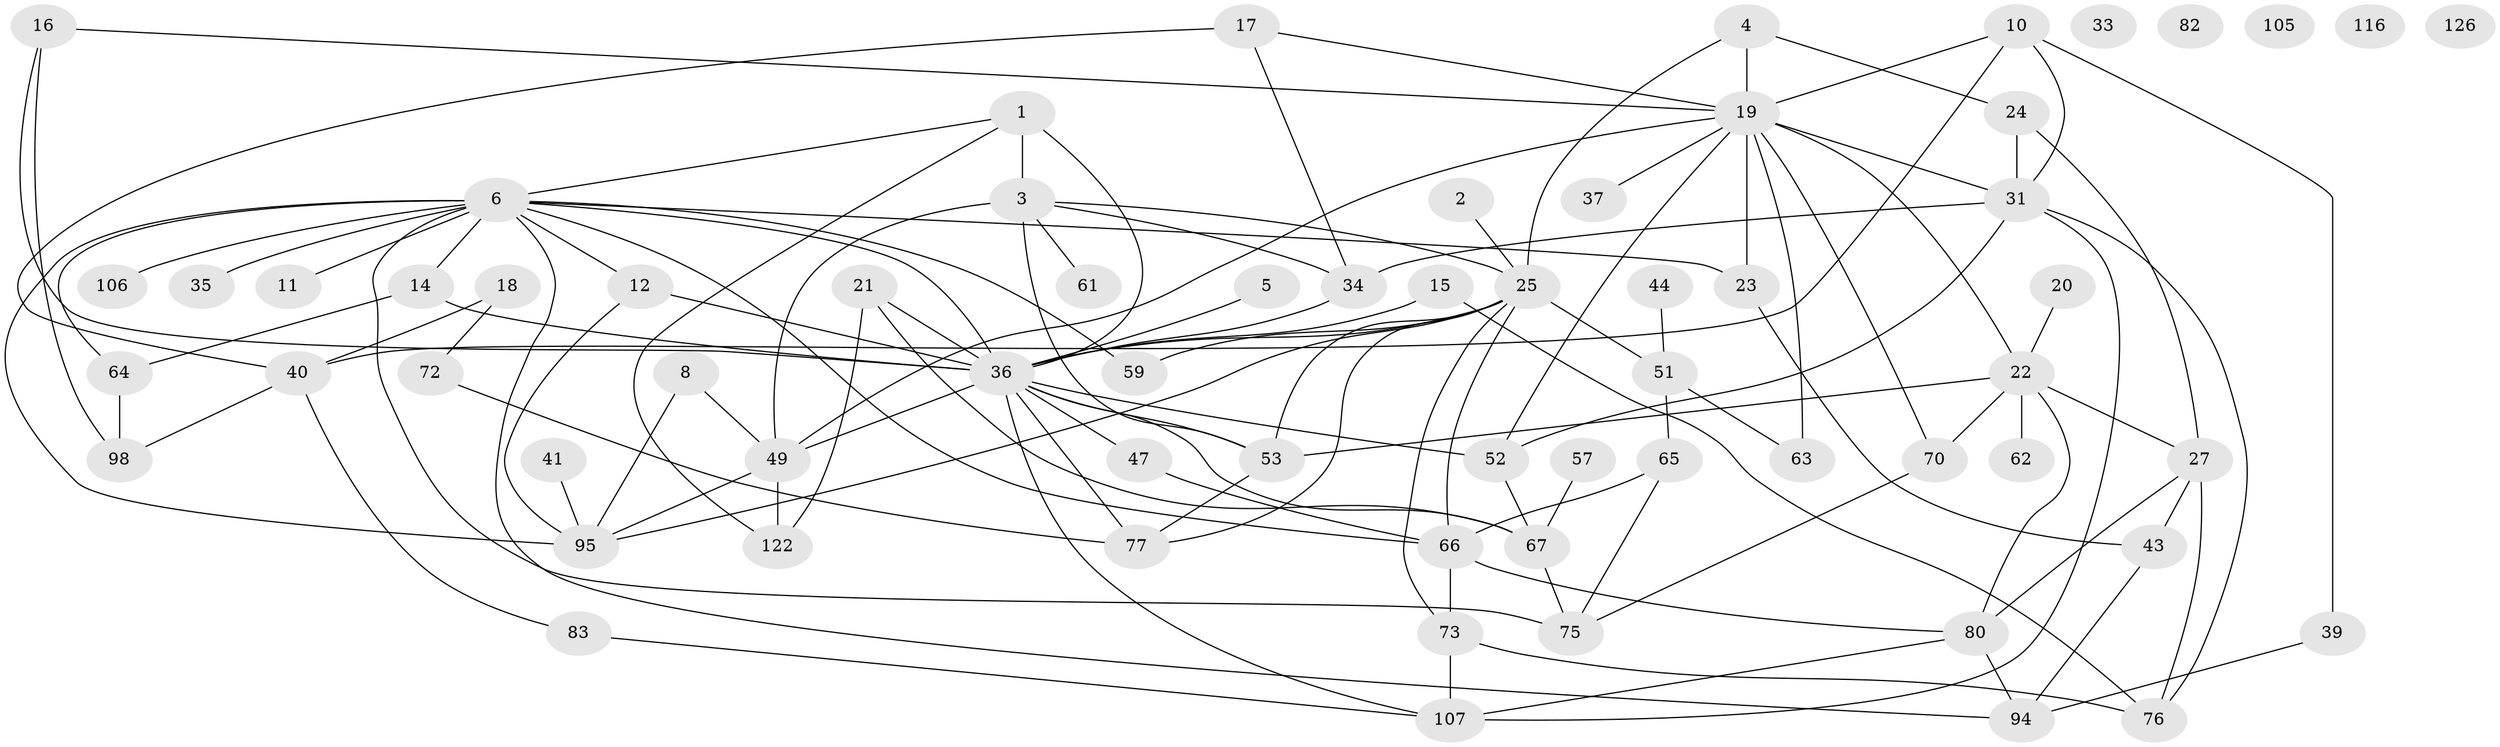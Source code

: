 // original degree distribution, {5: 0.11363636363636363, 1: 0.13636363636363635, 2: 0.24242424242424243, 6: 0.030303030303030304, 3: 0.26515151515151514, 4: 0.1590909090909091, 0: 0.03787878787878788, 9: 0.007575757575757576, 7: 0.007575757575757576}
// Generated by graph-tools (version 1.1) at 2025/12/03/09/25 04:12:57]
// undirected, 66 vertices, 117 edges
graph export_dot {
graph [start="1"]
  node [color=gray90,style=filled];
  1 [super="+115+7+28+32"];
  2;
  3 [super="+30+9+60"];
  4 [super="+114"];
  5;
  6 [super="+13+58"];
  8 [super="+48+68"];
  10;
  11;
  12 [super="+55+26"];
  14;
  15 [super="+54"];
  16;
  17;
  18;
  19 [super="+97+46"];
  20;
  21;
  22 [super="+91+119"];
  23;
  24 [super="+90"];
  25 [super="+78+93"];
  27 [super="+29"];
  31 [super="+42"];
  33;
  34 [super="+92"];
  35;
  36 [super="+118+96+45"];
  37;
  39;
  40 [super="+71"];
  41;
  43;
  44;
  47;
  49 [super="+87+110+69"];
  51;
  52 [super="+101"];
  53 [super="+88"];
  57;
  59;
  61;
  62;
  63;
  64;
  65 [super="+125"];
  66 [super="+81"];
  67;
  70 [super="+74"];
  72 [super="+113"];
  73 [super="+111+124"];
  75 [super="+85"];
  76;
  77;
  80 [super="+84"];
  82;
  83;
  94;
  95 [super="+100"];
  98;
  105;
  106;
  107 [super="+108"];
  116;
  122 [super="+129"];
  126;
  1 -- 3 [weight=2];
  1 -- 122;
  1 -- 36;
  1 -- 6;
  2 -- 25;
  3 -- 34;
  3 -- 61;
  3 -- 53 [weight=2];
  3 -- 49 [weight=2];
  3 -- 25;
  4 -- 19 [weight=2];
  4 -- 24;
  4 -- 25;
  5 -- 36;
  6 -- 11;
  6 -- 23;
  6 -- 64;
  6 -- 75;
  6 -- 66;
  6 -- 35;
  6 -- 106;
  6 -- 14;
  6 -- 59;
  6 -- 94;
  6 -- 95;
  6 -- 36;
  6 -- 12;
  8 -- 95;
  8 -- 49;
  10 -- 39;
  10 -- 19;
  10 -- 40;
  10 -- 31;
  12 -- 95;
  12 -- 36;
  14 -- 64;
  14 -- 36;
  15 -- 36;
  15 -- 76;
  16 -- 98;
  16 -- 36;
  16 -- 19;
  17 -- 34;
  17 -- 40;
  17 -- 19;
  18 -- 40;
  18 -- 72;
  19 -- 23;
  19 -- 37;
  19 -- 22;
  19 -- 63;
  19 -- 52;
  19 -- 70;
  19 -- 31;
  19 -- 49;
  20 -- 22;
  21 -- 67;
  21 -- 122;
  21 -- 36;
  22 -- 62;
  22 -- 80;
  22 -- 53 [weight=2];
  22 -- 70;
  22 -- 27;
  23 -- 43;
  24 -- 27;
  24 -- 31;
  25 -- 66;
  25 -- 36;
  25 -- 73;
  25 -- 95;
  25 -- 51;
  25 -- 53;
  25 -- 59;
  25 -- 77;
  27 -- 80;
  27 -- 43;
  27 -- 76;
  31 -- 34;
  31 -- 52 [weight=2];
  31 -- 107;
  31 -- 76;
  34 -- 36;
  36 -- 77;
  36 -- 53;
  36 -- 47 [weight=2];
  36 -- 49 [weight=2];
  36 -- 52;
  36 -- 67;
  36 -- 107;
  39 -- 94;
  40 -- 83;
  40 -- 98;
  41 -- 95;
  43 -- 94;
  44 -- 51;
  47 -- 66;
  49 -- 95;
  49 -- 122;
  51 -- 63;
  51 -- 65;
  52 -- 67;
  53 -- 77;
  57 -- 67;
  64 -- 98;
  65 -- 75;
  65 -- 66;
  66 -- 80;
  66 -- 73;
  67 -- 75;
  70 -- 75;
  72 -- 77;
  73 -- 107;
  73 -- 76;
  80 -- 107;
  80 -- 94;
  83 -- 107;
}
